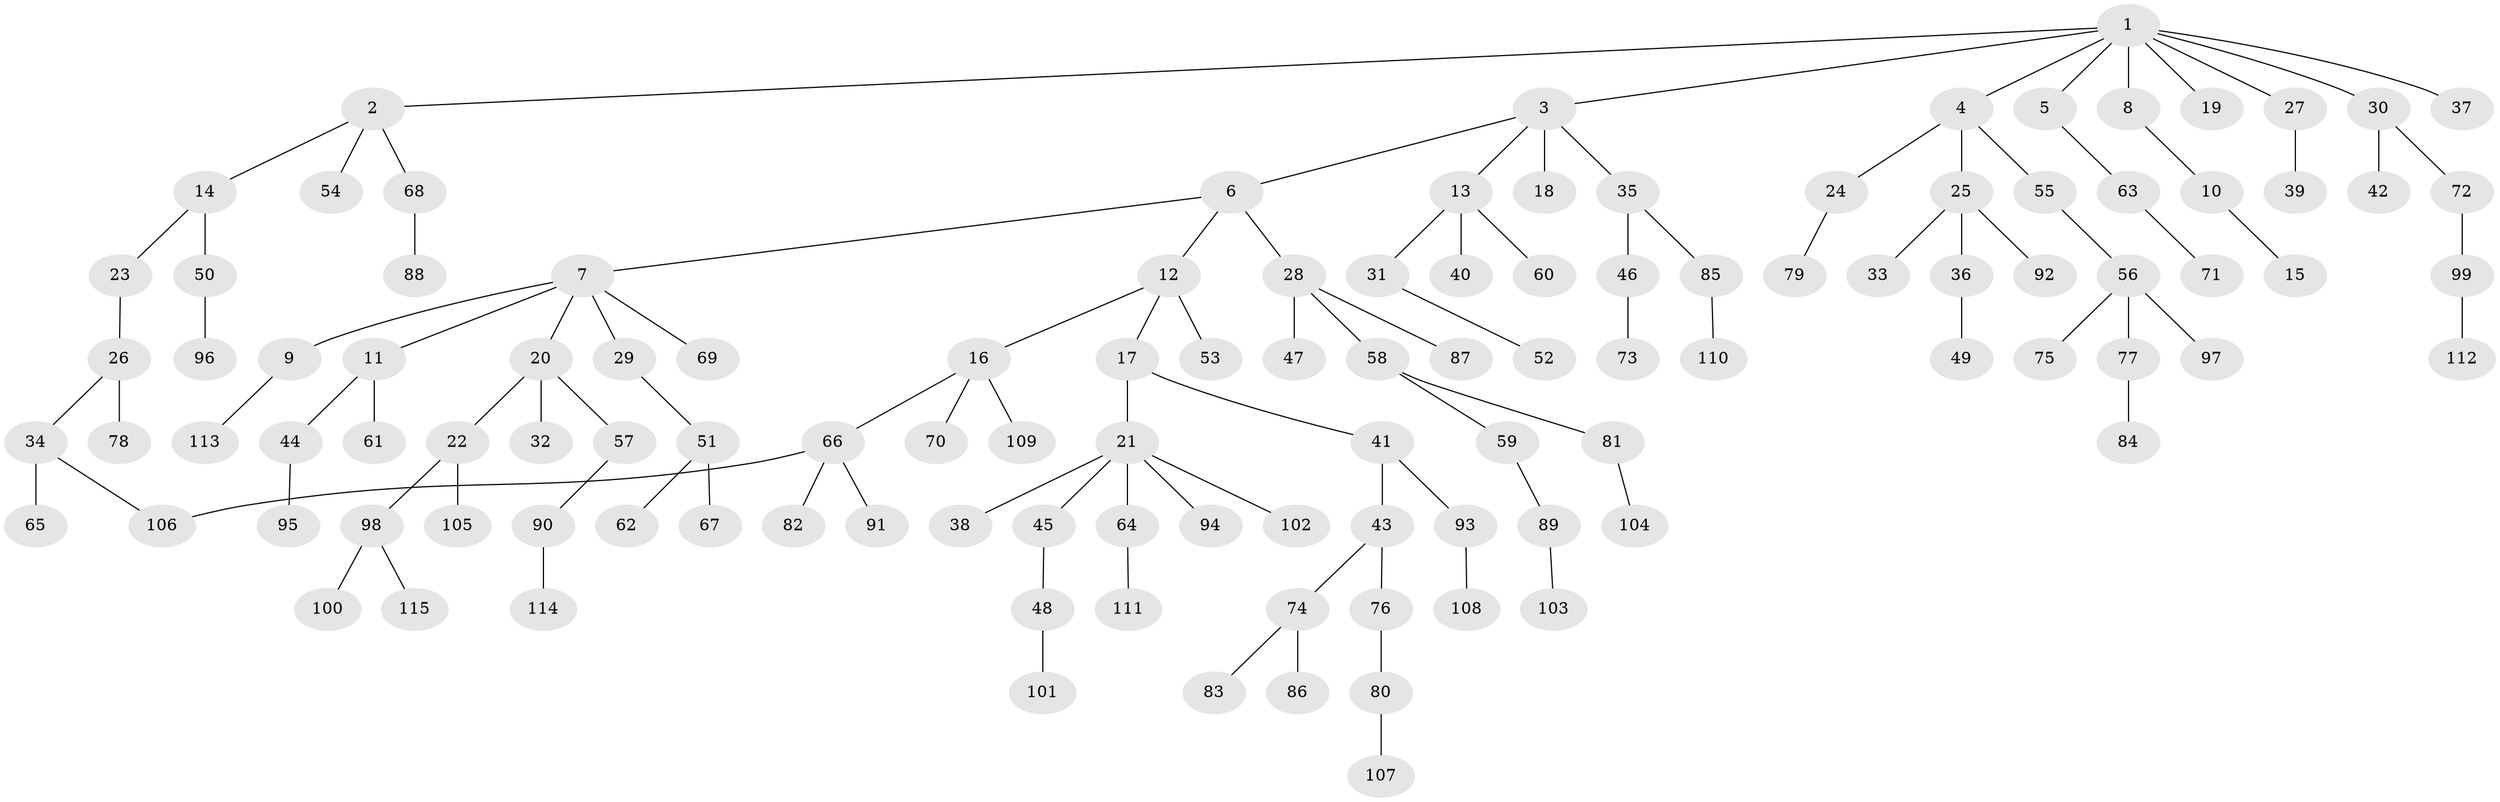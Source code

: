 // coarse degree distribution, {1: 0.9130434782608695, 37: 0.021739130434782608, 2: 0.043478260869565216, 7: 0.021739130434782608}
// Generated by graph-tools (version 1.1) at 2025/44/03/04/25 21:44:58]
// undirected, 115 vertices, 115 edges
graph export_dot {
graph [start="1"]
  node [color=gray90,style=filled];
  1;
  2;
  3;
  4;
  5;
  6;
  7;
  8;
  9;
  10;
  11;
  12;
  13;
  14;
  15;
  16;
  17;
  18;
  19;
  20;
  21;
  22;
  23;
  24;
  25;
  26;
  27;
  28;
  29;
  30;
  31;
  32;
  33;
  34;
  35;
  36;
  37;
  38;
  39;
  40;
  41;
  42;
  43;
  44;
  45;
  46;
  47;
  48;
  49;
  50;
  51;
  52;
  53;
  54;
  55;
  56;
  57;
  58;
  59;
  60;
  61;
  62;
  63;
  64;
  65;
  66;
  67;
  68;
  69;
  70;
  71;
  72;
  73;
  74;
  75;
  76;
  77;
  78;
  79;
  80;
  81;
  82;
  83;
  84;
  85;
  86;
  87;
  88;
  89;
  90;
  91;
  92;
  93;
  94;
  95;
  96;
  97;
  98;
  99;
  100;
  101;
  102;
  103;
  104;
  105;
  106;
  107;
  108;
  109;
  110;
  111;
  112;
  113;
  114;
  115;
  1 -- 2;
  1 -- 3;
  1 -- 4;
  1 -- 5;
  1 -- 8;
  1 -- 19;
  1 -- 27;
  1 -- 30;
  1 -- 37;
  2 -- 14;
  2 -- 54;
  2 -- 68;
  3 -- 6;
  3 -- 13;
  3 -- 18;
  3 -- 35;
  4 -- 24;
  4 -- 25;
  4 -- 55;
  5 -- 63;
  6 -- 7;
  6 -- 12;
  6 -- 28;
  7 -- 9;
  7 -- 11;
  7 -- 20;
  7 -- 29;
  7 -- 69;
  8 -- 10;
  9 -- 113;
  10 -- 15;
  11 -- 44;
  11 -- 61;
  12 -- 16;
  12 -- 17;
  12 -- 53;
  13 -- 31;
  13 -- 40;
  13 -- 60;
  14 -- 23;
  14 -- 50;
  16 -- 66;
  16 -- 70;
  16 -- 109;
  17 -- 21;
  17 -- 41;
  20 -- 22;
  20 -- 32;
  20 -- 57;
  21 -- 38;
  21 -- 45;
  21 -- 64;
  21 -- 94;
  21 -- 102;
  22 -- 98;
  22 -- 105;
  23 -- 26;
  24 -- 79;
  25 -- 33;
  25 -- 36;
  25 -- 92;
  26 -- 34;
  26 -- 78;
  27 -- 39;
  28 -- 47;
  28 -- 58;
  28 -- 87;
  29 -- 51;
  30 -- 42;
  30 -- 72;
  31 -- 52;
  34 -- 65;
  34 -- 106;
  35 -- 46;
  35 -- 85;
  36 -- 49;
  41 -- 43;
  41 -- 93;
  43 -- 74;
  43 -- 76;
  44 -- 95;
  45 -- 48;
  46 -- 73;
  48 -- 101;
  50 -- 96;
  51 -- 62;
  51 -- 67;
  55 -- 56;
  56 -- 75;
  56 -- 77;
  56 -- 97;
  57 -- 90;
  58 -- 59;
  58 -- 81;
  59 -- 89;
  63 -- 71;
  64 -- 111;
  66 -- 82;
  66 -- 91;
  66 -- 106;
  68 -- 88;
  72 -- 99;
  74 -- 83;
  74 -- 86;
  76 -- 80;
  77 -- 84;
  80 -- 107;
  81 -- 104;
  85 -- 110;
  89 -- 103;
  90 -- 114;
  93 -- 108;
  98 -- 100;
  98 -- 115;
  99 -- 112;
}

